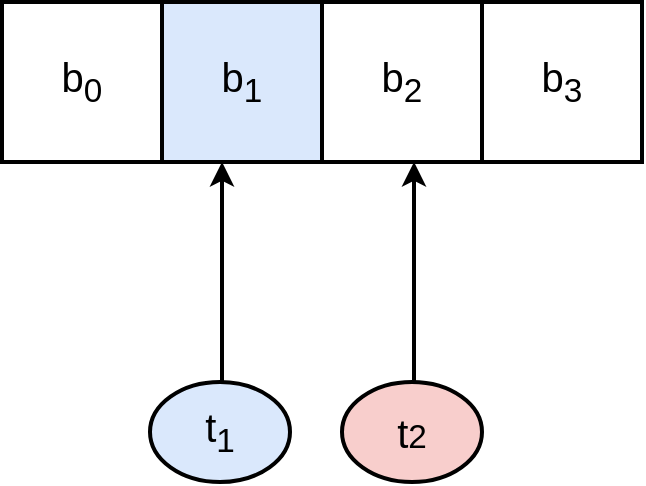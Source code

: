 <mxfile version="14.4.8" type="github">
  <diagram id="-qrpg97gZrXBx4fRXOJH" name="Page-1">
    <mxGraphModel dx="1426" dy="794" grid="1" gridSize="10" guides="1" tooltips="1" connect="1" arrows="1" fold="1" page="1" pageScale="1" pageWidth="827" pageHeight="1169" math="0" shadow="0">
      <root>
        <mxCell id="0" />
        <mxCell id="1" parent="0" />
        <mxCell id="lmYubyvW4sESKu-8uoVQ-3" value="&lt;font style=&quot;font-size: 20px&quot;&gt;b&lt;sub&gt;0&lt;/sub&gt;&lt;/font&gt;" style="whiteSpace=wrap;html=1;aspect=fixed;strokeWidth=2;" vertex="1" parent="1">
          <mxGeometry x="270" y="290" width="80" height="80" as="geometry" />
        </mxCell>
        <mxCell id="lmYubyvW4sESKu-8uoVQ-4" value="&lt;font style=&quot;font-size: 20px&quot;&gt;b&lt;sub&gt;1&lt;/sub&gt;&lt;/font&gt;" style="whiteSpace=wrap;html=1;aspect=fixed;strokeWidth=2;fillColor=#DAE8FC;" vertex="1" parent="1">
          <mxGeometry x="350" y="290" width="80" height="80" as="geometry" />
        </mxCell>
        <mxCell id="lmYubyvW4sESKu-8uoVQ-5" value="&lt;font style=&quot;font-size: 20px&quot;&gt;b&lt;sub&gt;2&lt;/sub&gt;&lt;/font&gt;" style="whiteSpace=wrap;html=1;aspect=fixed;strokeWidth=2;" vertex="1" parent="1">
          <mxGeometry x="430" y="290" width="80" height="80" as="geometry" />
        </mxCell>
        <mxCell id="lmYubyvW4sESKu-8uoVQ-6" value="&lt;font style=&quot;font-size: 20px&quot;&gt;b&lt;sub&gt;3&lt;/sub&gt;&lt;/font&gt;" style="whiteSpace=wrap;html=1;aspect=fixed;strokeWidth=2;" vertex="1" parent="1">
          <mxGeometry x="510" y="290" width="80" height="80" as="geometry" />
        </mxCell>
        <mxCell id="lmYubyvW4sESKu-8uoVQ-7" value="" style="endArrow=classic;html=1;strokeWidth=2;" edge="1" parent="1">
          <mxGeometry width="50" height="50" relative="1" as="geometry">
            <mxPoint x="380" y="480" as="sourcePoint" />
            <mxPoint x="380" y="370" as="targetPoint" />
          </mxGeometry>
        </mxCell>
        <mxCell id="lmYubyvW4sESKu-8uoVQ-8" value="&lt;font style=&quot;font-size: 20px&quot;&gt;t&lt;sub&gt;1&lt;/sub&gt;&lt;/font&gt;" style="ellipse;whiteSpace=wrap;html=1;strokeWidth=2;fillColor=#dae8fc;" vertex="1" parent="1">
          <mxGeometry x="344" y="480" width="70" height="50" as="geometry" />
        </mxCell>
        <mxCell id="lmYubyvW4sESKu-8uoVQ-9" value="" style="endArrow=classic;html=1;strokeWidth=2;" edge="1" parent="1">
          <mxGeometry width="50" height="50" relative="1" as="geometry">
            <mxPoint x="476" y="480" as="sourcePoint" />
            <mxPoint x="476" y="370" as="targetPoint" />
          </mxGeometry>
        </mxCell>
        <mxCell id="lmYubyvW4sESKu-8uoVQ-10" value="&lt;span style=&quot;font-size: 20px&quot;&gt;t&lt;/span&gt;&lt;span style=&quot;font-size: 16.667px&quot;&gt;2&lt;/span&gt;" style="ellipse;whiteSpace=wrap;html=1;strokeWidth=2;fillColor=#f8cecc;" vertex="1" parent="1">
          <mxGeometry x="440" y="480" width="70" height="50" as="geometry" />
        </mxCell>
      </root>
    </mxGraphModel>
  </diagram>
</mxfile>
